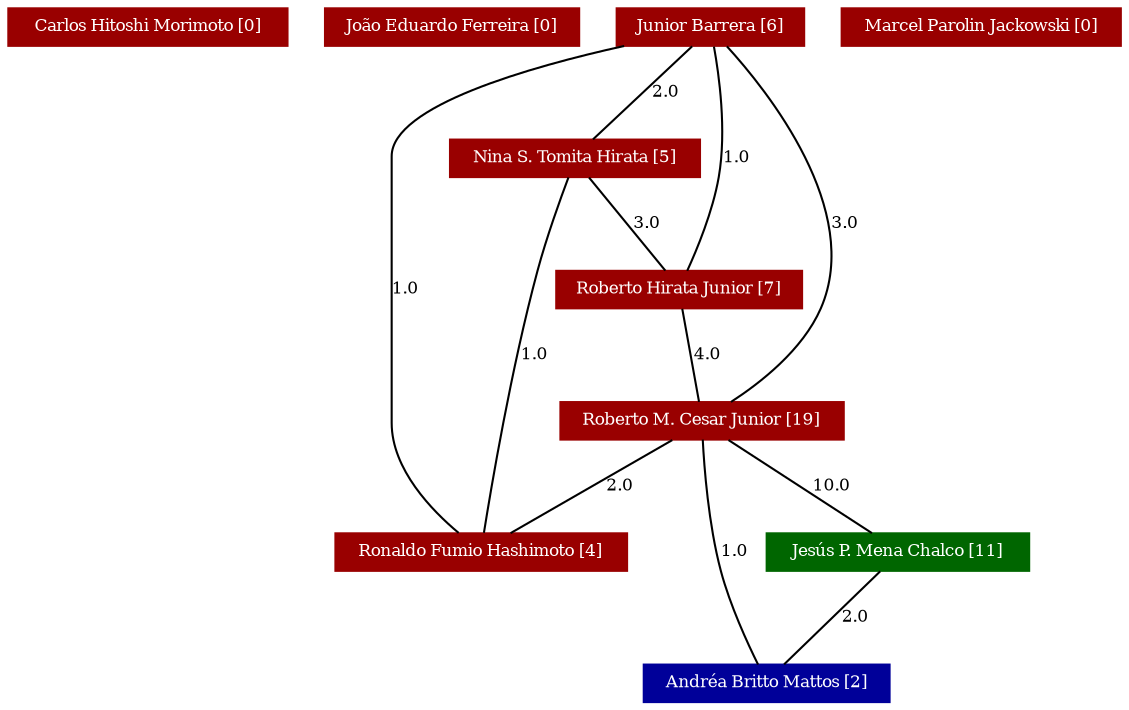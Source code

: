 strict graph grafo2 {
	graph [bb="0,0,534,338", id=grafo2, overlap=False];
	node [label="\N", fontsize=8, shape=rectangle, style=filled];
	0 [label="Carlos Hitoshi Morimoto [0]", URL="http://lattes.cnpq.br/4575931307749163", color="#990000", fontcolor="#FFFFFF", height="0.25", pos="67,329", width="1.8611"];
	1 [label="João Eduardo Ferreira [0]", URL="http://lattes.cnpq.br/0131770792108992", color="#990000", fontcolor="#FFFFFF", height="0.25", pos="213,329", width="1.6944"];
	2 [label="Junior Barrera [6]", URL="http://lattes.cnpq.br/0362417828475021", color="#990000", fontcolor="#FFFFFF", height="0.25", pos="337,329", width="1.25"];
	5 [label="Roberto Hirata Junior [7]", URL="http://lattes.cnpq.br/1647118503085126", color="#990000", fontcolor="#FFFFFF", height="0.25", pos="219,201", width="1.6389"];
	7 [label="Ronaldo Fumio Hashimoto [4]", URL="http://lattes.cnpq.br/9283304583756076", color="#990000", fontcolor="#FFFFFF", height="0.25", pos="434,73", width="1.9444"];
	6 [label="Roberto M. Cesar Junior [19]", URL="http://lattes.cnpq.br/2240951178648368", color="#990000", fontcolor="#FFFFFF", height="0.25", pos="283,137", width="1.8889"];
	4 [label="Nina S. Tomita Hirata [5]", URL="http://lattes.cnpq.br/0644408634493034", color="#990000", fontcolor="#FFFFFF", height="0.25", pos="394,265", width="1.6667"];
	9 [label="Andréa Britto Mattos [2]", URL="http://lattes.cnpq.br/2837012019824386", color="#000099", fontcolor="#FFFFFF", height="0.25", pos="220,9", width="1.6389"];
	8 [label="Jesús P. Mena Chalco [11]", URL="http://lattes.cnpq.br/4727357182510680", color="#006600", fontcolor="#FFFFFF", height="0.25", pos="283,73", width="1.75"];
	3 [label="Marcel Parolin Jackowski [0]", URL="http://lattes.cnpq.br/0926213060635986", color="#990000", fontcolor="#FFFFFF", height="0.25", pos="467,329", width="1.8611"];
	2 -- 5 [fontsize=8, label="1.0", lp="272,265", pos="317.89,319.78 309.41,315.15 299.65,309.02 292,302 260.6,273.18 234.3,228.9 223.84,210.03"];
	2 -- 7 [fontsize=8, label="1.0", lp="489,201", pos="375.86,319.91 418.81,308.7 482,288.25 482,265 482,265 482,265 482,137 482,113.67 461.33,93.396 447.12,82.217"];
	2 -- 6 [fontsize=8, label="3.0", lp="313,233", pos="333.51,319.8 327.4,303.49 314.6,268.35 306,238 296.54,204.61 288.27,164.16 284.77,146.27"];
	2 -- 4 [fontsize=8, label="2.0", lp="375,297", pos="345.17,319.83 356,307.66 375.02,286.31 385.85,274.15"];
	6 -- 9 [fontsize=8, label="1.0", lp="204,73", pos="255.89,127.83 235.65,119.39 209.43,104.7 197,82 185.39,60.787 201.91,32.84 212.43,18.455"];
	6 -- 8 [fontsize=8, label="10.0", lp="292.5,105", pos="283,127.83 283,115.66 283,94.31 283,82.153"];
	6 -- 7 [fontsize=8, label="2.0", lp="374,105", pos="304.31,127.97 332.93,115.84 383.5,94.406 412.31,82.195"];
	4 -- 5 [fontsize=8, label="3.0", lp="352,233", pos="379.19,255.85 365.34,247.63 343.87,235.68 324,228 304.69,220.53 282.59,214.5 263.66,210.04"];
	4 -- 7 [fontsize=8, label="1.0", lp="421,169", pos="395.88,256 402.58,223.82 425.31,114.71 432.08,82.207"];
	5 -- 6 [fontsize=8, label="4.0", lp="261,169", pos="228.17,191.83 240.34,179.66 261.69,158.31 273.85,146.15"];
	8 -- 9 [fontsize=8, label="2.0", lp="262,41", pos="273.97,63.83 262,51.664 240.98,30.31 229.01,18.153"];
}
